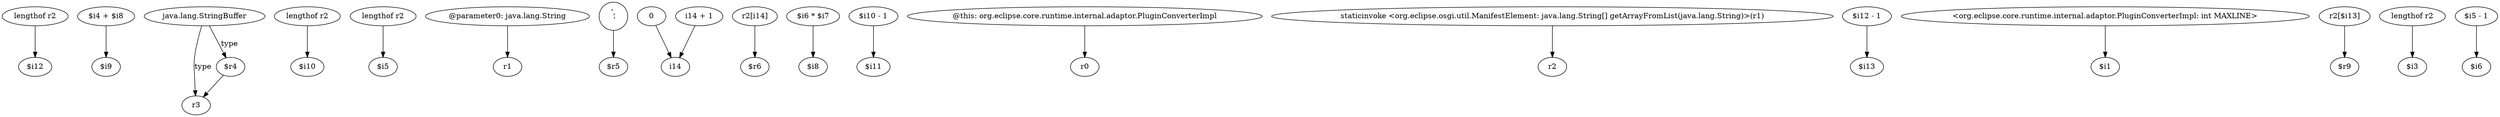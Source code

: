 digraph g {
0[label="lengthof r2"]
1[label="$i12"]
0->1[label=""]
2[label="$i4 + $i8"]
3[label="$i9"]
2->3[label=""]
4[label="java.lang.StringBuffer"]
5[label="r3"]
4->5[label="type"]
6[label="lengthof r2"]
7[label="$i10"]
6->7[label=""]
8[label="lengthof r2"]
9[label="$i5"]
8->9[label=""]
10[label="@parameter0: java.lang.String"]
11[label="r1"]
10->11[label=""]
12[label="',\n '"]
13[label="$r5"]
12->13[label=""]
14[label="0"]
15[label="i14"]
14->15[label=""]
16[label="r2[i14]"]
17[label="$r6"]
16->17[label=""]
18[label="$i6 * $i7"]
19[label="$i8"]
18->19[label=""]
20[label="i14 + 1"]
20->15[label=""]
21[label="$i10 - 1"]
22[label="$i11"]
21->22[label=""]
23[label="$r4"]
4->23[label="type"]
24[label="@this: org.eclipse.core.runtime.internal.adaptor.PluginConverterImpl"]
25[label="r0"]
24->25[label=""]
26[label="staticinvoke <org.eclipse.osgi.util.ManifestElement: java.lang.String[] getArrayFromList(java.lang.String)>(r1)"]
27[label="r2"]
26->27[label=""]
28[label="$i12 - 1"]
29[label="$i13"]
28->29[label=""]
30[label="<org.eclipse.core.runtime.internal.adaptor.PluginConverterImpl: int MAXLINE>"]
31[label="$i1"]
30->31[label=""]
23->5[label=""]
32[label="r2[$i13]"]
33[label="$r9"]
32->33[label=""]
34[label="lengthof r2"]
35[label="$i3"]
34->35[label=""]
36[label="$i5 - 1"]
37[label="$i6"]
36->37[label=""]
}